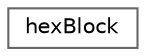 digraph "Graphical Class Hierarchy"
{
 // LATEX_PDF_SIZE
  bgcolor="transparent";
  edge [fontname=Helvetica,fontsize=10,labelfontname=Helvetica,labelfontsize=10];
  node [fontname=Helvetica,fontsize=10,shape=box,height=0.2,width=0.4];
  rankdir="LR";
  Node0 [id="Node000000",label="hexBlock",height=0.2,width=0.4,color="grey40", fillcolor="white", style="filled",URL="$classFoam_1_1hexBlock.html",tooltip="Hex block definition used in the cfx converter."];
}
